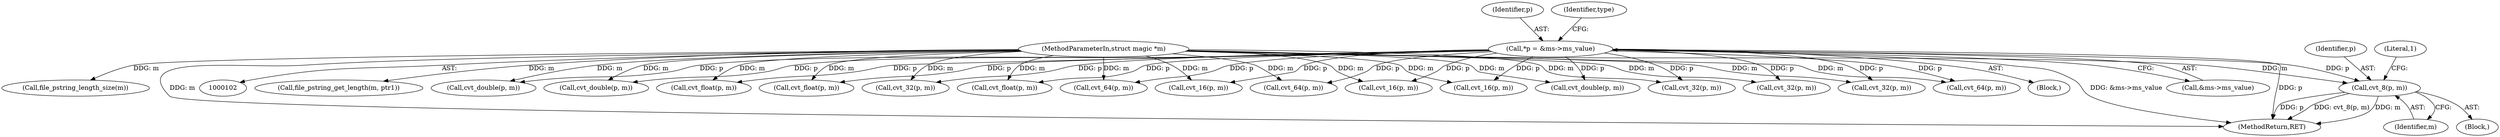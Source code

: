 digraph "0_file_27a14bc7ba285a0a5ebfdb55e54001aa11932b08@pointer" {
"1000125" [label="(Call,cvt_8(p, m))"];
"1000108" [label="(Call,*p = &ms->ms_value)"];
"1000104" [label="(MethodParameterIn,struct magic *m)"];
"1000391" [label="(Call,cvt_64(p, m))"];
"1000109" [label="(Identifier,p)"];
"1000193" [label="(Call,file_pstring_get_length(m, ptr1))"];
"1000248" [label="(Call,cvt_16(p, m))"];
"1000712" [label="(Call,cvt_double(p, m))"];
"1000176" [label="(Call,file_pstring_length_size(m))"];
"1000886" [label="(Call,cvt_double(p, m))"];
"1000127" [label="(Identifier,m)"];
"1000706" [label="(Call,cvt_float(p, m))"];
"1000123" [label="(Block,)"];
"1000108" [label="(Call,*p = &ms->ms_value)"];
"1000659" [label="(Call,cvt_float(p, m))"];
"1000463" [label="(Call,cvt_32(p, m))"];
"1000612" [label="(Call,cvt_float(p, m))"];
"1000126" [label="(Identifier,p)"];
"1000148" [label="(Call,cvt_64(p, m))"];
"1000416" [label="(Call,cvt_16(p, m))"];
"1000559" [label="(Call,cvt_64(p, m))"];
"1000131" [label="(Call,cvt_16(p, m))"];
"1000799" [label="(Call,cvt_double(p, m))"];
"1000125" [label="(Call,cvt_8(p, m))"];
"1000129" [label="(Literal,1)"];
"1000106" [label="(Block,)"];
"1000908" [label="(MethodReturn,RET)"];
"1000139" [label="(Call,cvt_32(p, m))"];
"1000110" [label="(Call,&ms->ms_value)"];
"1000117" [label="(Identifier,type)"];
"1000104" [label="(MethodParameterIn,struct magic *m)"];
"1000606" [label="(Call,cvt_32(p, m))"];
"1000295" [label="(Call,cvt_32(p, m))"];
"1000125" -> "1000123"  [label="AST: "];
"1000125" -> "1000127"  [label="CFG: "];
"1000126" -> "1000125"  [label="AST: "];
"1000127" -> "1000125"  [label="AST: "];
"1000129" -> "1000125"  [label="CFG: "];
"1000125" -> "1000908"  [label="DDG: p"];
"1000125" -> "1000908"  [label="DDG: cvt_8(p, m)"];
"1000125" -> "1000908"  [label="DDG: m"];
"1000108" -> "1000125"  [label="DDG: p"];
"1000104" -> "1000125"  [label="DDG: m"];
"1000108" -> "1000106"  [label="AST: "];
"1000108" -> "1000110"  [label="CFG: "];
"1000109" -> "1000108"  [label="AST: "];
"1000110" -> "1000108"  [label="AST: "];
"1000117" -> "1000108"  [label="CFG: "];
"1000108" -> "1000908"  [label="DDG: &ms->ms_value"];
"1000108" -> "1000908"  [label="DDG: p"];
"1000108" -> "1000131"  [label="DDG: p"];
"1000108" -> "1000139"  [label="DDG: p"];
"1000108" -> "1000148"  [label="DDG: p"];
"1000108" -> "1000248"  [label="DDG: p"];
"1000108" -> "1000295"  [label="DDG: p"];
"1000108" -> "1000391"  [label="DDG: p"];
"1000108" -> "1000416"  [label="DDG: p"];
"1000108" -> "1000463"  [label="DDG: p"];
"1000108" -> "1000559"  [label="DDG: p"];
"1000108" -> "1000606"  [label="DDG: p"];
"1000108" -> "1000612"  [label="DDG: p"];
"1000108" -> "1000659"  [label="DDG: p"];
"1000108" -> "1000706"  [label="DDG: p"];
"1000108" -> "1000712"  [label="DDG: p"];
"1000108" -> "1000799"  [label="DDG: p"];
"1000108" -> "1000886"  [label="DDG: p"];
"1000104" -> "1000102"  [label="AST: "];
"1000104" -> "1000908"  [label="DDG: m"];
"1000104" -> "1000131"  [label="DDG: m"];
"1000104" -> "1000139"  [label="DDG: m"];
"1000104" -> "1000148"  [label="DDG: m"];
"1000104" -> "1000176"  [label="DDG: m"];
"1000104" -> "1000193"  [label="DDG: m"];
"1000104" -> "1000248"  [label="DDG: m"];
"1000104" -> "1000295"  [label="DDG: m"];
"1000104" -> "1000391"  [label="DDG: m"];
"1000104" -> "1000416"  [label="DDG: m"];
"1000104" -> "1000463"  [label="DDG: m"];
"1000104" -> "1000559"  [label="DDG: m"];
"1000104" -> "1000606"  [label="DDG: m"];
"1000104" -> "1000612"  [label="DDG: m"];
"1000104" -> "1000659"  [label="DDG: m"];
"1000104" -> "1000706"  [label="DDG: m"];
"1000104" -> "1000712"  [label="DDG: m"];
"1000104" -> "1000799"  [label="DDG: m"];
"1000104" -> "1000886"  [label="DDG: m"];
}
